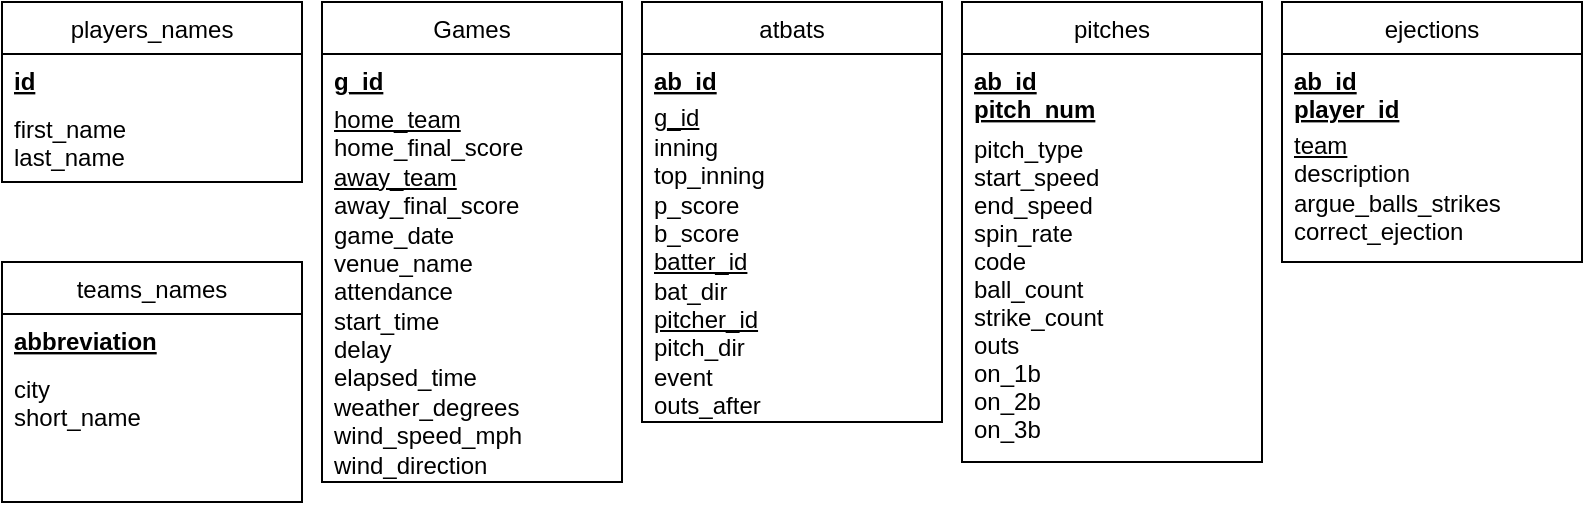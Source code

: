 <mxfile version="14.4.9" type="device"><diagram id="5mBmag_QR7XsAb3Qzv4f" name="Page-1"><mxGraphModel dx="1422" dy="705" grid="1" gridSize="10" guides="1" tooltips="1" connect="1" arrows="1" fold="1" page="1" pageScale="1" pageWidth="850" pageHeight="1100" math="0" shadow="0"><root><mxCell id="0"/><mxCell id="1" parent="0"/><mxCell id="wTdjWdRdzyMGI6M4xmby-1" value="Games" style="swimlane;fontStyle=0;align=center;verticalAlign=top;childLayout=stackLayout;horizontal=1;startSize=26;horizontalStack=0;resizeParent=1;resizeLast=0;collapsible=1;marginBottom=0;rounded=0;shadow=0;strokeWidth=1;" vertex="1" parent="1"><mxGeometry x="170" y="781" width="150" height="240" as="geometry"><mxRectangle x="340" y="380" width="170" height="26" as="alternateBounds"/></mxGeometry></mxCell><mxCell id="wTdjWdRdzyMGI6M4xmby-2" value="g_id" style="text;align=left;verticalAlign=top;spacingLeft=4;spacingRight=4;overflow=hidden;rotatable=0;points=[[0,0.5],[1,0.5]];portConstraint=eastwest;fontStyle=5" vertex="1" parent="wTdjWdRdzyMGI6M4xmby-1"><mxGeometry y="26" width="150" height="24" as="geometry"/></mxCell><mxCell id="wTdjWdRdzyMGI6M4xmby-3" value="&lt;span&gt;&lt;u&gt;home_team&lt;/u&gt;&lt;/span&gt;&lt;br style=&quot;padding: 0px ; margin: 0px&quot;&gt;&lt;span&gt;home_final_score&lt;/span&gt;&lt;br style=&quot;padding: 0px ; margin: 0px&quot;&gt;&lt;span&gt;&lt;u&gt;away_team&lt;/u&gt;&lt;/span&gt;&lt;br style=&quot;padding: 0px ; margin: 0px&quot;&gt;&lt;span&gt;away_final_score&lt;/span&gt;&lt;br style=&quot;padding: 0px ; margin: 0px&quot;&gt;&lt;span&gt;game_date&lt;/span&gt;&lt;br style=&quot;padding: 0px ; margin: 0px&quot;&gt;&lt;span&gt;venue_name&lt;/span&gt;&lt;br style=&quot;padding: 0px ; margin: 0px&quot;&gt;&lt;span&gt;attendance&lt;/span&gt;&lt;br style=&quot;padding: 0px ; margin: 0px&quot;&gt;&lt;span&gt;start_time&lt;/span&gt;&lt;br style=&quot;padding: 0px ; margin: 0px&quot;&gt;&lt;span&gt;delay&lt;/span&gt;&lt;br style=&quot;padding: 0px ; margin: 0px&quot;&gt;&lt;span&gt;elapsed_time&lt;/span&gt;&lt;br style=&quot;padding: 0px ; margin: 0px&quot;&gt;&lt;span&gt;weather_degrees&lt;/span&gt;&lt;br style=&quot;padding: 0px ; margin: 0px&quot;&gt;&lt;span&gt;wind_speed_mph&lt;/span&gt;&lt;br style=&quot;padding: 0px ; margin: 0px&quot;&gt;&lt;span&gt;wind_direction&lt;/span&gt;" style="text;html=1;fillColor=none;align=left;verticalAlign=middle;whiteSpace=wrap;rounded=0;spacingLeft=4;spacingRight=4;" vertex="1" parent="wTdjWdRdzyMGI6M4xmby-1"><mxGeometry y="50" width="150" height="190" as="geometry"/></mxCell><mxCell id="wTdjWdRdzyMGI6M4xmby-4" value="atbats" style="swimlane;fontStyle=0;align=center;verticalAlign=top;childLayout=stackLayout;horizontal=1;startSize=26;horizontalStack=0;resizeParent=1;resizeLast=0;collapsible=1;marginBottom=0;rounded=0;shadow=0;strokeWidth=1;" vertex="1" parent="1"><mxGeometry x="330" y="781" width="150" height="210" as="geometry"><mxRectangle x="340" y="380" width="170" height="26" as="alternateBounds"/></mxGeometry></mxCell><mxCell id="wTdjWdRdzyMGI6M4xmby-5" value="ab_id" style="text;align=left;verticalAlign=top;spacingLeft=4;spacingRight=4;overflow=hidden;rotatable=0;points=[[0,0.5],[1,0.5]];portConstraint=eastwest;fontStyle=5" vertex="1" parent="wTdjWdRdzyMGI6M4xmby-4"><mxGeometry y="26" width="150" height="24" as="geometry"/></mxCell><mxCell id="wTdjWdRdzyMGI6M4xmby-6" value="&lt;span&gt;&lt;u&gt;g_id&lt;/u&gt;&lt;/span&gt;&lt;br style=&quot;padding: 0px ; margin: 0px&quot;&gt;&lt;span&gt;inning&lt;/span&gt;&lt;br style=&quot;padding: 0px ; margin: 0px&quot;&gt;&lt;span&gt;top_inning&lt;/span&gt;&lt;br style=&quot;padding: 0px ; margin: 0px&quot;&gt;&lt;span&gt;p_score&lt;/span&gt;&lt;br style=&quot;padding: 0px ; margin: 0px&quot;&gt;&lt;span&gt;b_score&lt;/span&gt;&lt;br style=&quot;padding: 0px ; margin: 0px&quot;&gt;&lt;span&gt;&lt;u&gt;batter_id&lt;/u&gt;&lt;/span&gt;&lt;br style=&quot;padding: 0px ; margin: 0px&quot;&gt;&lt;span&gt;bat_dir&lt;/span&gt;&lt;br style=&quot;padding: 0px ; margin: 0px&quot;&gt;&lt;span&gt;&lt;u&gt;pitcher_id&lt;/u&gt;&lt;/span&gt;&lt;br style=&quot;padding: 0px ; margin: 0px&quot;&gt;&lt;span&gt;pitch_dir&lt;/span&gt;&lt;br style=&quot;padding: 0px ; margin: 0px&quot;&gt;&lt;span&gt;event&lt;/span&gt;&lt;br style=&quot;padding: 0px ; margin: 0px&quot;&gt;&lt;span&gt;outs_after&lt;/span&gt;" style="text;html=1;fillColor=none;align=left;verticalAlign=middle;whiteSpace=wrap;rounded=0;spacingLeft=4;spacingRight=4;" vertex="1" parent="wTdjWdRdzyMGI6M4xmby-4"><mxGeometry y="50" width="150" height="160" as="geometry"/></mxCell><mxCell id="wTdjWdRdzyMGI6M4xmby-7" value="ejections" style="swimlane;fontStyle=0;align=center;verticalAlign=top;childLayout=stackLayout;horizontal=1;startSize=26;horizontalStack=0;resizeParent=1;resizeLast=0;collapsible=1;marginBottom=0;rounded=0;shadow=0;strokeWidth=1;" vertex="1" parent="1"><mxGeometry x="650" y="781" width="150" height="130" as="geometry"><mxRectangle x="340" y="380" width="170" height="26" as="alternateBounds"/></mxGeometry></mxCell><mxCell id="wTdjWdRdzyMGI6M4xmby-8" value="ab_id&#10;player_id" style="text;align=left;verticalAlign=top;spacingLeft=4;spacingRight=4;overflow=hidden;rotatable=0;points=[[0,0.5],[1,0.5]];portConstraint=eastwest;fontStyle=5" vertex="1" parent="wTdjWdRdzyMGI6M4xmby-7"><mxGeometry y="26" width="150" height="34" as="geometry"/></mxCell><mxCell id="wTdjWdRdzyMGI6M4xmby-9" value="&lt;span&gt;&lt;u&gt;team&lt;/u&gt;&lt;/span&gt;&lt;br style=&quot;padding: 0px ; margin: 0px&quot;&gt;&lt;span&gt;description&lt;/span&gt;&lt;br style=&quot;padding: 0px ; margin: 0px&quot;&gt;&lt;span&gt;argue_balls_strikes&lt;/span&gt;&lt;br style=&quot;padding: 0px ; margin: 0px&quot;&gt;&lt;span&gt;correct_ejection&lt;/span&gt;" style="text;html=1;fillColor=none;align=left;verticalAlign=middle;whiteSpace=wrap;rounded=0;spacingLeft=4;spacingRight=4;" vertex="1" parent="wTdjWdRdzyMGI6M4xmby-7"><mxGeometry y="60" width="150" height="65" as="geometry"/></mxCell><mxCell id="wTdjWdRdzyMGI6M4xmby-10" value="players_names" style="swimlane;fontStyle=0;align=center;verticalAlign=top;childLayout=stackLayout;horizontal=1;startSize=26;horizontalStack=0;resizeParent=1;resizeLast=0;collapsible=1;marginBottom=0;rounded=0;shadow=0;strokeWidth=1;" vertex="1" parent="1"><mxGeometry x="10" y="781" width="150" height="90" as="geometry"><mxRectangle x="340" y="380" width="170" height="26" as="alternateBounds"/></mxGeometry></mxCell><mxCell id="wTdjWdRdzyMGI6M4xmby-11" value="id" style="text;align=left;verticalAlign=top;spacingLeft=4;spacingRight=4;overflow=hidden;rotatable=0;points=[[0,0.5],[1,0.5]];portConstraint=eastwest;fontStyle=5" vertex="1" parent="wTdjWdRdzyMGI6M4xmby-10"><mxGeometry y="26" width="150" height="24" as="geometry"/></mxCell><mxCell id="wTdjWdRdzyMGI6M4xmby-12" value="first_name&#10;last_name" style="text;align=left;verticalAlign=top;spacingLeft=4;spacingRight=4;overflow=hidden;rotatable=0;points=[[0,0.5],[1,0.5]];portConstraint=eastwest;fontStyle=0" vertex="1" parent="wTdjWdRdzyMGI6M4xmby-10"><mxGeometry y="50" width="150" height="40" as="geometry"/></mxCell><mxCell id="wTdjWdRdzyMGI6M4xmby-13" value="pitches" style="swimlane;fontStyle=0;align=center;verticalAlign=top;childLayout=stackLayout;horizontal=1;startSize=26;horizontalStack=0;resizeParent=1;resizeLast=0;collapsible=1;marginBottom=0;rounded=0;shadow=0;strokeWidth=1;perimeterSpacing=0;" vertex="1" parent="1"><mxGeometry x="490" y="781" width="150" height="230" as="geometry"><mxRectangle x="340" y="380" width="170" height="26" as="alternateBounds"/></mxGeometry></mxCell><mxCell id="wTdjWdRdzyMGI6M4xmby-14" value="ab_id&#10;pitch_num" style="text;align=left;verticalAlign=top;spacingLeft=4;spacingRight=4;overflow=hidden;rotatable=0;points=[[0,0.5],[1,0.5]];portConstraint=eastwest;fontStyle=5" vertex="1" parent="wTdjWdRdzyMGI6M4xmby-13"><mxGeometry y="26" width="150" height="34" as="geometry"/></mxCell><mxCell id="wTdjWdRdzyMGI6M4xmby-15" value="pitch_type&#10;start_speed&#10;end_speed&#10;spin_rate&#10;code&#10;ball_count&#10;strike_count&#10;outs&#10;on_1b&#10;on_2b&#10;on_3b" style="text;align=left;verticalAlign=top;spacingLeft=4;spacingRight=4;overflow=hidden;rotatable=0;points=[[0,0.5],[1,0.5]];portConstraint=eastwest;fontStyle=0" vertex="1" parent="wTdjWdRdzyMGI6M4xmby-13"><mxGeometry y="60" width="150" height="170" as="geometry"/></mxCell><mxCell id="wTdjWdRdzyMGI6M4xmby-16" value="teams_names" style="swimlane;fontStyle=0;align=center;verticalAlign=top;childLayout=stackLayout;horizontal=1;startSize=26;horizontalStack=0;resizeParent=1;resizeLast=0;collapsible=1;marginBottom=0;rounded=0;shadow=0;strokeWidth=1;" vertex="1" parent="1"><mxGeometry x="10" y="911" width="150" height="120" as="geometry"><mxRectangle x="340" y="380" width="170" height="26" as="alternateBounds"/></mxGeometry></mxCell><mxCell id="wTdjWdRdzyMGI6M4xmby-17" value="abbreviation" style="text;align=left;verticalAlign=top;spacingLeft=4;spacingRight=4;overflow=hidden;rotatable=0;points=[[0,0.5],[1,0.5]];portConstraint=eastwest;fontStyle=5" vertex="1" parent="wTdjWdRdzyMGI6M4xmby-16"><mxGeometry y="26" width="150" height="94" as="geometry"/></mxCell><mxCell id="wTdjWdRdzyMGI6M4xmby-19" value="city&#10;short_name" style="text;align=left;verticalAlign=top;spacingLeft=4;spacingRight=4;overflow=hidden;rotatable=0;points=[[0,0.5],[1,0.5]];portConstraint=eastwest;fontStyle=0" vertex="1" parent="1"><mxGeometry x="10" y="961" width="150" height="60" as="geometry"/></mxCell></root></mxGraphModel></diagram></mxfile>